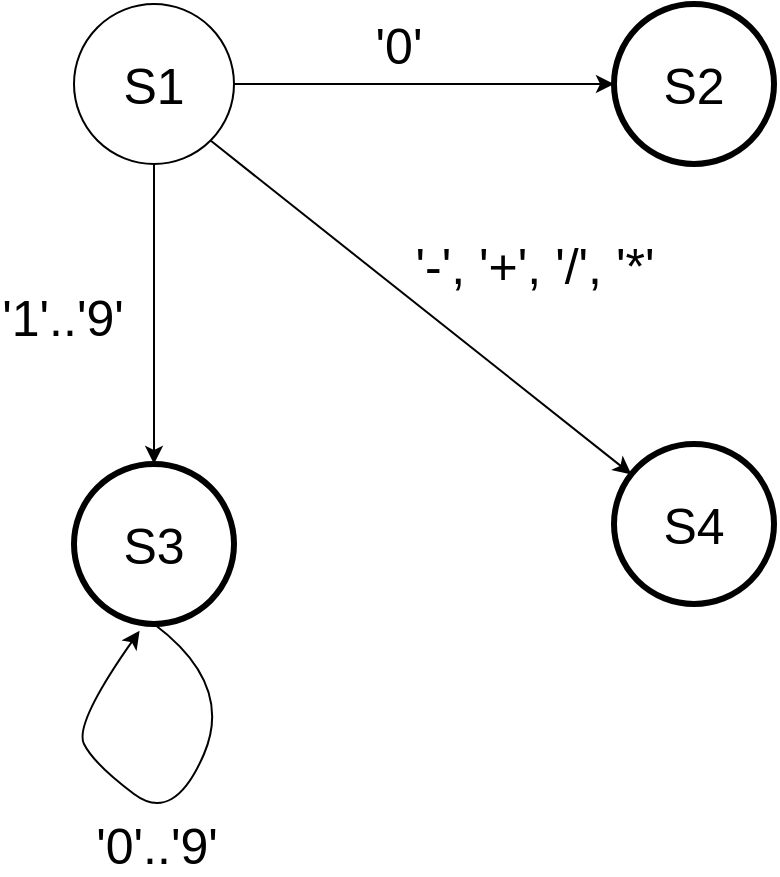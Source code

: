 <mxfile version="17.4.4" type="device"><diagram id="-ARHso4EsmgisMS8V7YF" name="Page-1"><mxGraphModel dx="976" dy="619" grid="1" gridSize="10" guides="1" tooltips="1" connect="1" arrows="1" fold="1" page="1" pageScale="1" pageWidth="827" pageHeight="1169" math="0" shadow="0"><root><mxCell id="0"/><mxCell id="1" parent="0"/><mxCell id="ZRB_nwcu1RxSpTJa-2vu-7" style="edgeStyle=orthogonalEdgeStyle;rounded=0;orthogonalLoop=1;jettySize=auto;html=1;entryX=0;entryY=0.5;entryDx=0;entryDy=0;fontSize=25;" edge="1" parent="1" source="ZRB_nwcu1RxSpTJa-2vu-1" target="ZRB_nwcu1RxSpTJa-2vu-2"><mxGeometry relative="1" as="geometry"/></mxCell><mxCell id="ZRB_nwcu1RxSpTJa-2vu-13" value="'0'" style="edgeLabel;html=1;align=center;verticalAlign=middle;resizable=0;points=[];fontSize=25;" vertex="1" connectable="0" parent="ZRB_nwcu1RxSpTJa-2vu-7"><mxGeometry x="-0.141" relative="1" as="geometry"><mxPoint y="-20" as="offset"/></mxGeometry></mxCell><mxCell id="ZRB_nwcu1RxSpTJa-2vu-22" style="edgeStyle=orthogonalEdgeStyle;rounded=0;orthogonalLoop=1;jettySize=auto;html=1;entryX=0.5;entryY=0;entryDx=0;entryDy=0;fontSize=25;" edge="1" parent="1" source="ZRB_nwcu1RxSpTJa-2vu-1" target="ZRB_nwcu1RxSpTJa-2vu-3"><mxGeometry relative="1" as="geometry"/></mxCell><mxCell id="ZRB_nwcu1RxSpTJa-2vu-1" value="&lt;font style=&quot;font-size: 25px&quot;&gt;S1&lt;/font&gt;" style="ellipse;whiteSpace=wrap;html=1;aspect=fixed;" vertex="1" parent="1"><mxGeometry x="160" y="120" width="80" height="80" as="geometry"/></mxCell><mxCell id="ZRB_nwcu1RxSpTJa-2vu-2" value="&lt;font style=&quot;font-size: 25px&quot;&gt;S2&lt;/font&gt;" style="ellipse;whiteSpace=wrap;html=1;aspect=fixed;strokeWidth=3;" vertex="1" parent="1"><mxGeometry x="430" y="120" width="80" height="80" as="geometry"/></mxCell><mxCell id="ZRB_nwcu1RxSpTJa-2vu-3" value="&lt;font style=&quot;font-size: 25px&quot;&gt;S3&lt;/font&gt;" style="ellipse;whiteSpace=wrap;html=1;aspect=fixed;strokeWidth=3;" vertex="1" parent="1"><mxGeometry x="160" y="350" width="80" height="80" as="geometry"/></mxCell><mxCell id="ZRB_nwcu1RxSpTJa-2vu-4" value="&lt;font style=&quot;font-size: 25px&quot;&gt;S4&lt;/font&gt;" style="ellipse;whiteSpace=wrap;html=1;aspect=fixed;shadow=0;gradientColor=none;strokeWidth=3;" vertex="1" parent="1"><mxGeometry x="430" y="340" width="80" height="80" as="geometry"/></mxCell><mxCell id="ZRB_nwcu1RxSpTJa-2vu-11" value="" style="endArrow=classic;html=1;rounded=0;fontSize=25;exitX=1;exitY=1;exitDx=0;exitDy=0;" edge="1" parent="1" source="ZRB_nwcu1RxSpTJa-2vu-1" target="ZRB_nwcu1RxSpTJa-2vu-4"><mxGeometry width="50" height="50" relative="1" as="geometry"><mxPoint x="390" y="340" as="sourcePoint"/><mxPoint x="440" y="290" as="targetPoint"/></mxGeometry></mxCell><mxCell id="ZRB_nwcu1RxSpTJa-2vu-16" value="'-', '+', '/', '*'" style="edgeLabel;html=1;align=center;verticalAlign=middle;resizable=0;points=[];fontSize=25;" vertex="1" connectable="0" parent="ZRB_nwcu1RxSpTJa-2vu-11"><mxGeometry x="0.248" y="-2" relative="1" as="geometry"><mxPoint x="31" y="-44" as="offset"/></mxGeometry></mxCell><mxCell id="ZRB_nwcu1RxSpTJa-2vu-19" value="" style="curved=1;endArrow=classic;html=1;rounded=0;fontSize=25;exitX=0.5;exitY=1;exitDx=0;exitDy=0;entryX=0.41;entryY=1.042;entryDx=0;entryDy=0;entryPerimeter=0;" edge="1" parent="1" source="ZRB_nwcu1RxSpTJa-2vu-3" target="ZRB_nwcu1RxSpTJa-2vu-3"><mxGeometry width="50" height="50" relative="1" as="geometry"><mxPoint x="180" y="510" as="sourcePoint"/><mxPoint x="190" y="440" as="targetPoint"/><Array as="points"><mxPoint x="240" y="460"/><mxPoint x="210" y="530"/><mxPoint x="170" y="500"/><mxPoint x="160" y="480"/></Array></mxGeometry></mxCell><mxCell id="ZRB_nwcu1RxSpTJa-2vu-21" value="'0'..'9'" style="edgeLabel;html=1;align=center;verticalAlign=middle;resizable=0;points=[];fontSize=25;" vertex="1" connectable="0" parent="ZRB_nwcu1RxSpTJa-2vu-19"><mxGeometry x="0.092" y="-5" relative="1" as="geometry"><mxPoint x="-2" y="22" as="offset"/></mxGeometry></mxCell><mxCell id="ZRB_nwcu1RxSpTJa-2vu-23" value="'1'..'9'" style="edgeLabel;html=1;align=center;verticalAlign=middle;resizable=0;points=[];fontSize=25;" vertex="1" connectable="0" parent="1"><mxGeometry x="159.996" y="260.005" as="geometry"><mxPoint x="-6" y="16" as="offset"/></mxGeometry></mxCell></root></mxGraphModel></diagram></mxfile>